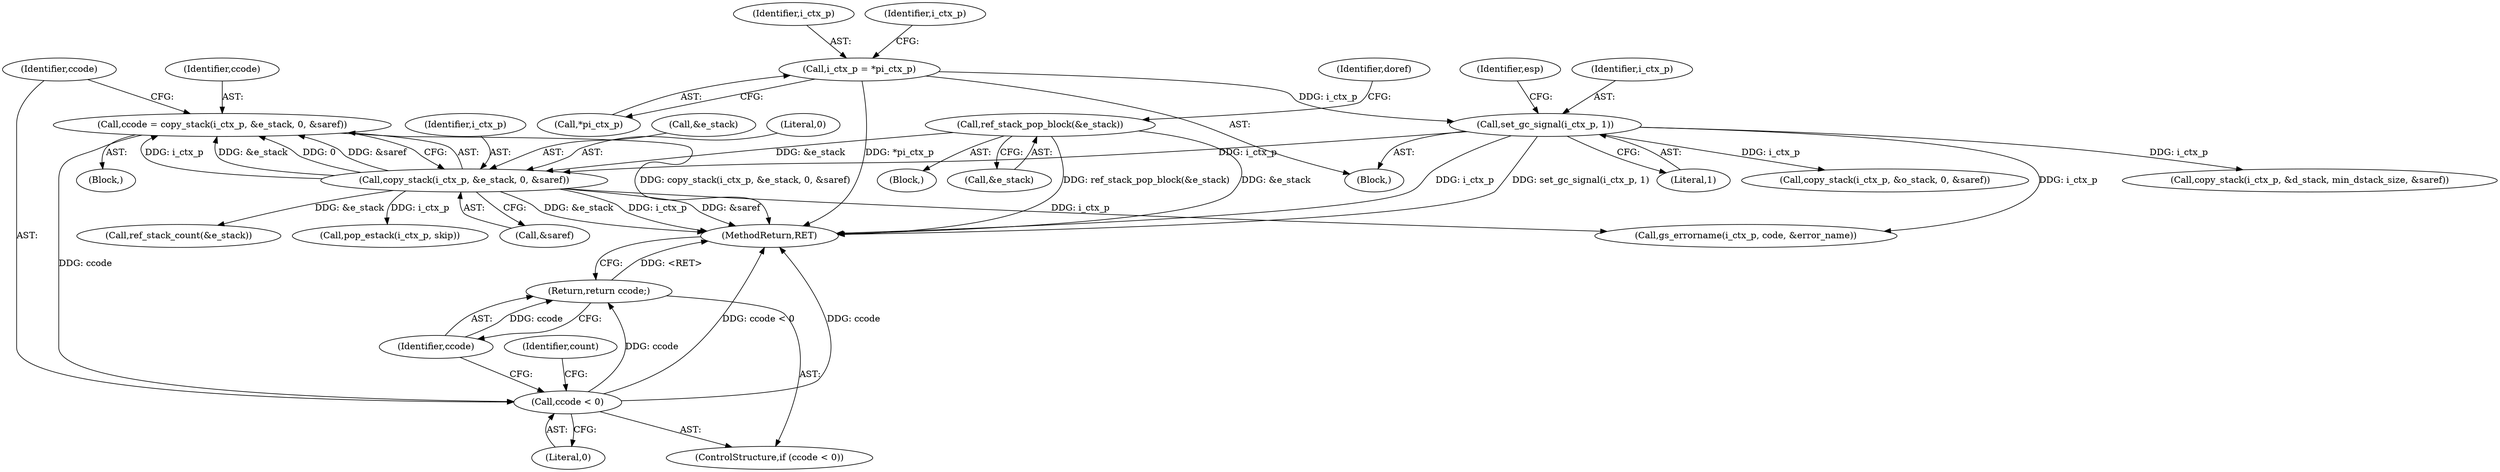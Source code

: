 digraph "0_ghostscript_a6807394bd94b708be24758287b606154daaaed9@API" {
"1000464" [label="(Call,ccode = copy_stack(i_ctx_p, &e_stack, 0, &saref))"];
"1000466" [label="(Call,copy_stack(i_ctx_p, &e_stack, 0, &saref))"];
"1000264" [label="(Call,set_gc_signal(i_ctx_p, 1))"];
"1000235" [label="(Call,i_ctx_p = *pi_ctx_p)"];
"1000326" [label="(Call,ref_stack_pop_block(&e_stack))"];
"1000474" [label="(Call,ccode < 0)"];
"1000477" [label="(Return,return ccode;)"];
"1000465" [label="(Identifier,ccode)"];
"1000629" [label="(Call,gs_errorname(i_ctx_p, code, &error_name))"];
"1000476" [label="(Literal,0)"];
"1000404" [label="(Call,copy_stack(i_ctx_p, &d_stack, min_dstack_size, &saref))"];
"1000265" [label="(Identifier,i_ctx_p)"];
"1000478" [label="(Identifier,ccode)"];
"1000467" [label="(Identifier,i_ctx_p)"];
"1000482" [label="(Identifier,count)"];
"1000466" [label="(Call,copy_stack(i_ctx_p, &e_stack, 0, &saref))"];
"1000483" [label="(Call,ref_stack_count(&e_stack))"];
"1000330" [label="(Identifier,doref)"];
"1000327" [label="(Call,&e_stack)"];
"1000474" [label="(Call,ccode < 0)"];
"1000276" [label="(Block,)"];
"1000269" [label="(Identifier,esp)"];
"1000537" [label="(Call,pop_estack(i_ctx_p, skip))"];
"1000783" [label="(MethodReturn,RET)"];
"1000139" [label="(Block,)"];
"1000266" [label="(Literal,1)"];
"1000264" [label="(Call,set_gc_signal(i_ctx_p, 1))"];
"1000464" [label="(Call,ccode = copy_stack(i_ctx_p, &e_stack, 0, &saref))"];
"1000477" [label="(Return,return ccode;)"];
"1000581" [label="(Call,copy_stack(i_ctx_p, &o_stack, 0, &saref))"];
"1000384" [label="(Block,)"];
"1000468" [label="(Call,&e_stack)"];
"1000473" [label="(ControlStructure,if (ccode < 0))"];
"1000470" [label="(Literal,0)"];
"1000326" [label="(Call,ref_stack_pop_block(&e_stack))"];
"1000237" [label="(Call,*pi_ctx_p)"];
"1000475" [label="(Identifier,ccode)"];
"1000471" [label="(Call,&saref)"];
"1000236" [label="(Identifier,i_ctx_p)"];
"1000244" [label="(Identifier,i_ctx_p)"];
"1000235" [label="(Call,i_ctx_p = *pi_ctx_p)"];
"1000464" -> "1000384"  [label="AST: "];
"1000464" -> "1000466"  [label="CFG: "];
"1000465" -> "1000464"  [label="AST: "];
"1000466" -> "1000464"  [label="AST: "];
"1000475" -> "1000464"  [label="CFG: "];
"1000464" -> "1000783"  [label="DDG: copy_stack(i_ctx_p, &e_stack, 0, &saref)"];
"1000466" -> "1000464"  [label="DDG: i_ctx_p"];
"1000466" -> "1000464"  [label="DDG: &e_stack"];
"1000466" -> "1000464"  [label="DDG: 0"];
"1000466" -> "1000464"  [label="DDG: &saref"];
"1000464" -> "1000474"  [label="DDG: ccode"];
"1000466" -> "1000471"  [label="CFG: "];
"1000467" -> "1000466"  [label="AST: "];
"1000468" -> "1000466"  [label="AST: "];
"1000470" -> "1000466"  [label="AST: "];
"1000471" -> "1000466"  [label="AST: "];
"1000466" -> "1000783"  [label="DDG: &e_stack"];
"1000466" -> "1000783"  [label="DDG: i_ctx_p"];
"1000466" -> "1000783"  [label="DDG: &saref"];
"1000264" -> "1000466"  [label="DDG: i_ctx_p"];
"1000326" -> "1000466"  [label="DDG: &e_stack"];
"1000466" -> "1000483"  [label="DDG: &e_stack"];
"1000466" -> "1000537"  [label="DDG: i_ctx_p"];
"1000466" -> "1000629"  [label="DDG: i_ctx_p"];
"1000264" -> "1000139"  [label="AST: "];
"1000264" -> "1000266"  [label="CFG: "];
"1000265" -> "1000264"  [label="AST: "];
"1000266" -> "1000264"  [label="AST: "];
"1000269" -> "1000264"  [label="CFG: "];
"1000264" -> "1000783"  [label="DDG: i_ctx_p"];
"1000264" -> "1000783"  [label="DDG: set_gc_signal(i_ctx_p, 1)"];
"1000235" -> "1000264"  [label="DDG: i_ctx_p"];
"1000264" -> "1000404"  [label="DDG: i_ctx_p"];
"1000264" -> "1000581"  [label="DDG: i_ctx_p"];
"1000264" -> "1000629"  [label="DDG: i_ctx_p"];
"1000235" -> "1000139"  [label="AST: "];
"1000235" -> "1000237"  [label="CFG: "];
"1000236" -> "1000235"  [label="AST: "];
"1000237" -> "1000235"  [label="AST: "];
"1000244" -> "1000235"  [label="CFG: "];
"1000235" -> "1000783"  [label="DDG: *pi_ctx_p"];
"1000326" -> "1000276"  [label="AST: "];
"1000326" -> "1000327"  [label="CFG: "];
"1000327" -> "1000326"  [label="AST: "];
"1000330" -> "1000326"  [label="CFG: "];
"1000326" -> "1000783"  [label="DDG: ref_stack_pop_block(&e_stack)"];
"1000326" -> "1000783"  [label="DDG: &e_stack"];
"1000474" -> "1000473"  [label="AST: "];
"1000474" -> "1000476"  [label="CFG: "];
"1000475" -> "1000474"  [label="AST: "];
"1000476" -> "1000474"  [label="AST: "];
"1000478" -> "1000474"  [label="CFG: "];
"1000482" -> "1000474"  [label="CFG: "];
"1000474" -> "1000783"  [label="DDG: ccode < 0"];
"1000474" -> "1000783"  [label="DDG: ccode"];
"1000474" -> "1000477"  [label="DDG: ccode"];
"1000477" -> "1000473"  [label="AST: "];
"1000477" -> "1000478"  [label="CFG: "];
"1000478" -> "1000477"  [label="AST: "];
"1000783" -> "1000477"  [label="CFG: "];
"1000477" -> "1000783"  [label="DDG: <RET>"];
"1000478" -> "1000477"  [label="DDG: ccode"];
}
